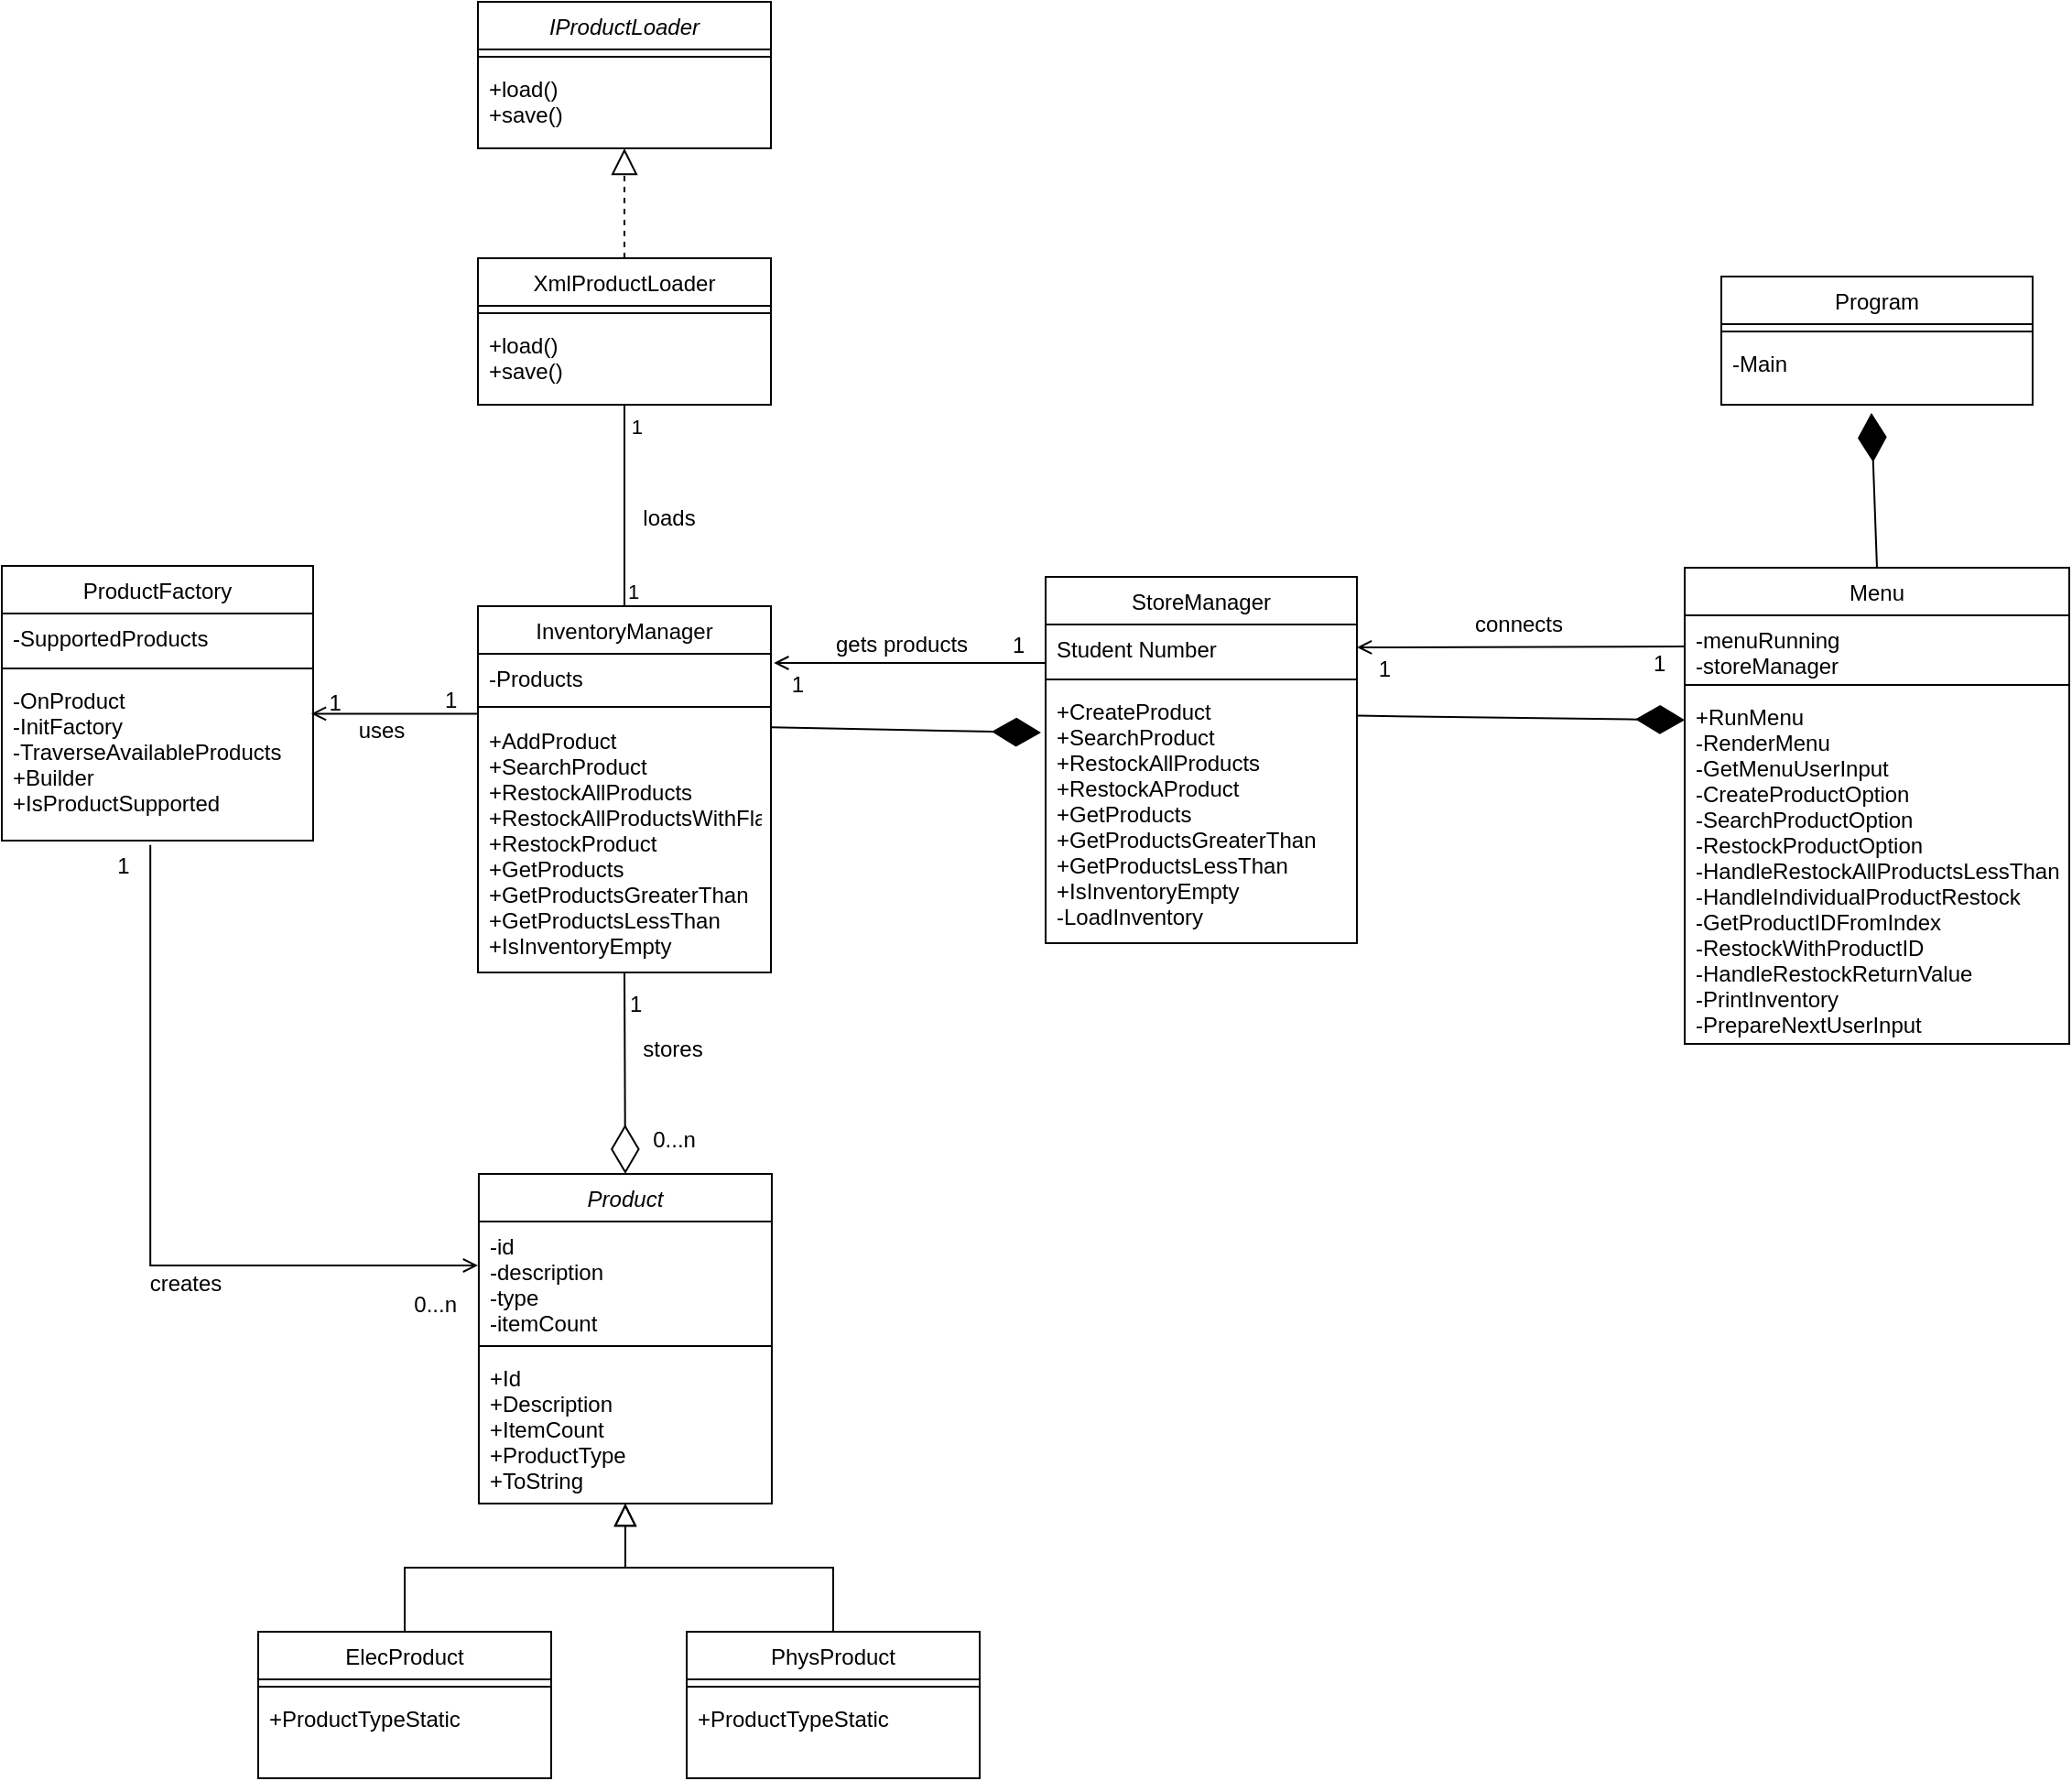 <mxfile version="20.8.16" type="device"><diagram id="C5RBs43oDa-KdzZeNtuy" name="Page-1"><mxGraphModel dx="2529" dy="2030" grid="1" gridSize="10" guides="1" tooltips="1" connect="1" arrows="1" fold="1" page="1" pageScale="1" pageWidth="827" pageHeight="1169" math="0" shadow="0"><root><mxCell id="WIyWlLk6GJQsqaUBKTNV-0"/><mxCell id="WIyWlLk6GJQsqaUBKTNV-1" parent="WIyWlLk6GJQsqaUBKTNV-0"/><mxCell id="zkfFHV4jXpPFQw0GAbJ--0" value="Product" style="swimlane;fontStyle=2;align=center;verticalAlign=top;childLayout=stackLayout;horizontal=1;startSize=26;horizontalStack=0;resizeParent=1;resizeLast=0;collapsible=1;marginBottom=0;rounded=0;shadow=0;strokeWidth=1;" parent="WIyWlLk6GJQsqaUBKTNV-1" vertex="1"><mxGeometry x="220.48" y="220" width="160" height="180" as="geometry"><mxRectangle x="230" y="140" width="160" height="26" as="alternateBounds"/></mxGeometry></mxCell><mxCell id="zkfFHV4jXpPFQw0GAbJ--2" value="-id&#10;-description&#10;-type&#10;-itemCount" style="text;align=left;verticalAlign=top;spacingLeft=4;spacingRight=4;overflow=hidden;rotatable=0;points=[[0,0.5],[1,0.5]];portConstraint=eastwest;rounded=0;shadow=0;html=0;" parent="zkfFHV4jXpPFQw0GAbJ--0" vertex="1"><mxGeometry y="26" width="160" height="64" as="geometry"/></mxCell><mxCell id="zkfFHV4jXpPFQw0GAbJ--4" value="" style="line;html=1;strokeWidth=1;align=left;verticalAlign=middle;spacingTop=-1;spacingLeft=3;spacingRight=3;rotatable=0;labelPosition=right;points=[];portConstraint=eastwest;" parent="zkfFHV4jXpPFQw0GAbJ--0" vertex="1"><mxGeometry y="90" width="160" height="8" as="geometry"/></mxCell><mxCell id="teCfnQunhUnKMAVGu_s2-44" value="+Id&#10;+Description&#10;+ItemCount&#10;+ProductType&#10;+ToString" style="text;align=left;verticalAlign=top;spacingLeft=4;spacingRight=4;overflow=hidden;rotatable=0;points=[[0,0.5],[1,0.5]];portConstraint=eastwest;rounded=0;shadow=0;html=0;" parent="zkfFHV4jXpPFQw0GAbJ--0" vertex="1"><mxGeometry y="98" width="160" height="82" as="geometry"/></mxCell><mxCell id="zkfFHV4jXpPFQw0GAbJ--6" value="ElecProduct" style="swimlane;fontStyle=0;align=center;verticalAlign=top;childLayout=stackLayout;horizontal=1;startSize=26;horizontalStack=0;resizeParent=1;resizeLast=0;collapsible=1;marginBottom=0;rounded=0;shadow=0;strokeWidth=1;" parent="WIyWlLk6GJQsqaUBKTNV-1" vertex="1"><mxGeometry x="100" y="470" width="160" height="80" as="geometry"><mxRectangle x="130" y="380" width="160" height="26" as="alternateBounds"/></mxGeometry></mxCell><mxCell id="zkfFHV4jXpPFQw0GAbJ--9" value="" style="line;html=1;strokeWidth=1;align=left;verticalAlign=middle;spacingTop=-1;spacingLeft=3;spacingRight=3;rotatable=0;labelPosition=right;points=[];portConstraint=eastwest;" parent="zkfFHV4jXpPFQw0GAbJ--6" vertex="1"><mxGeometry y="26" width="160" height="8" as="geometry"/></mxCell><mxCell id="zkfFHV4jXpPFQw0GAbJ--10" value="+ProductTypeStatic" style="text;align=left;verticalAlign=top;spacingLeft=4;spacingRight=4;overflow=hidden;rotatable=0;points=[[0,0.5],[1,0.5]];portConstraint=eastwest;fontStyle=0" parent="zkfFHV4jXpPFQw0GAbJ--6" vertex="1"><mxGeometry y="34" width="160" height="26" as="geometry"/></mxCell><mxCell id="zkfFHV4jXpPFQw0GAbJ--12" value="" style="endArrow=block;endSize=10;endFill=0;shadow=0;strokeWidth=1;rounded=0;edgeStyle=elbowEdgeStyle;elbow=vertical;" parent="WIyWlLk6GJQsqaUBKTNV-1" source="zkfFHV4jXpPFQw0GAbJ--6" target="zkfFHV4jXpPFQw0GAbJ--0" edge="1"><mxGeometry width="160" relative="1" as="geometry"><mxPoint x="210.48" y="273" as="sourcePoint"/><mxPoint x="210.48" y="273" as="targetPoint"/></mxGeometry></mxCell><mxCell id="zkfFHV4jXpPFQw0GAbJ--16" value="" style="endArrow=block;endSize=10;endFill=0;shadow=0;strokeWidth=1;rounded=0;edgeStyle=elbowEdgeStyle;elbow=vertical;exitX=0.5;exitY=0;exitDx=0;exitDy=0;" parent="WIyWlLk6GJQsqaUBKTNV-1" source="zSwf18RhyyL2rDajQpEE-3" target="zkfFHV4jXpPFQw0GAbJ--0" edge="1"><mxGeometry width="160" relative="1" as="geometry"><mxPoint x="420.48" y="430" as="sourcePoint"/><mxPoint x="320.48" y="341" as="targetPoint"/></mxGeometry></mxCell><mxCell id="zSwf18RhyyL2rDajQpEE-3" value="PhysProduct" style="swimlane;fontStyle=0;align=center;verticalAlign=top;childLayout=stackLayout;horizontal=1;startSize=26;horizontalStack=0;resizeParent=1;resizeLast=0;collapsible=1;marginBottom=0;rounded=0;shadow=0;strokeWidth=1;" parent="WIyWlLk6GJQsqaUBKTNV-1" vertex="1"><mxGeometry x="334" y="470" width="160" height="80" as="geometry"><mxRectangle x="130" y="380" width="160" height="26" as="alternateBounds"/></mxGeometry></mxCell><mxCell id="zSwf18RhyyL2rDajQpEE-5" value="" style="line;html=1;strokeWidth=1;align=left;verticalAlign=middle;spacingTop=-1;spacingLeft=3;spacingRight=3;rotatable=0;labelPosition=right;points=[];portConstraint=eastwest;" parent="zSwf18RhyyL2rDajQpEE-3" vertex="1"><mxGeometry y="26" width="160" height="8" as="geometry"/></mxCell><mxCell id="zSwf18RhyyL2rDajQpEE-6" value="+ProductTypeStatic" style="text;align=left;verticalAlign=top;spacingLeft=4;spacingRight=4;overflow=hidden;rotatable=0;points=[[0,0.5],[1,0.5]];portConstraint=eastwest;fontStyle=0" parent="zSwf18RhyyL2rDajQpEE-3" vertex="1"><mxGeometry y="34" width="160" height="26" as="geometry"/></mxCell><mxCell id="zSwf18RhyyL2rDajQpEE-7" value="InventoryManager" style="swimlane;fontStyle=0;align=center;verticalAlign=top;childLayout=stackLayout;horizontal=1;startSize=26;horizontalStack=0;resizeParent=1;resizeLast=0;collapsible=1;marginBottom=0;rounded=0;shadow=0;strokeWidth=1;" parent="WIyWlLk6GJQsqaUBKTNV-1" vertex="1"><mxGeometry x="220" y="-90" width="160" height="200" as="geometry"><mxRectangle x="230" y="140" width="160" height="26" as="alternateBounds"/></mxGeometry></mxCell><mxCell id="zSwf18RhyyL2rDajQpEE-8" value="-Products" style="text;align=left;verticalAlign=top;spacingLeft=4;spacingRight=4;overflow=hidden;rotatable=0;points=[[0,0.5],[1,0.5]];portConstraint=eastwest;rounded=0;shadow=0;html=0;" parent="zSwf18RhyyL2rDajQpEE-7" vertex="1"><mxGeometry y="26" width="160" height="24" as="geometry"/></mxCell><mxCell id="zSwf18RhyyL2rDajQpEE-9" value="" style="line;html=1;strokeWidth=1;align=left;verticalAlign=middle;spacingTop=-1;spacingLeft=3;spacingRight=3;rotatable=0;labelPosition=right;points=[];portConstraint=eastwest;" parent="zSwf18RhyyL2rDajQpEE-7" vertex="1"><mxGeometry y="50" width="160" height="10" as="geometry"/></mxCell><mxCell id="teCfnQunhUnKMAVGu_s2-38" value="+AddProduct&#10;+SearchProduct&#10;+RestockAllProducts&#10;+RestockAllProductsWithFlag&#10;+RestockProduct&#10;+GetProducts&#10;+GetProductsGreaterThan&#10;+GetProductsLessThan&#10;+IsInventoryEmpty&#10;" style="text;align=left;verticalAlign=top;spacingLeft=4;spacingRight=4;overflow=hidden;rotatable=0;points=[[0,0.5],[1,0.5]];portConstraint=eastwest;fontStyle=0" parent="zSwf18RhyyL2rDajQpEE-7" vertex="1"><mxGeometry y="60" width="160" height="140" as="geometry"/></mxCell><mxCell id="zSwf18RhyyL2rDajQpEE-13" value="" style="endArrow=diamondThin;endFill=1;endSize=24;html=1;rounded=0;entryX=-0.015;entryY=0.179;entryDx=0;entryDy=0;entryPerimeter=0;exitX=1.001;exitY=0.044;exitDx=0;exitDy=0;exitPerimeter=0;" parent="WIyWlLk6GJQsqaUBKTNV-1" target="zSwf18RhyyL2rDajQpEE-24" edge="1" source="teCfnQunhUnKMAVGu_s2-38"><mxGeometry width="160" relative="1" as="geometry"><mxPoint x="380" y="-31.42" as="sourcePoint"/><mxPoint x="517.6" y="-32.042" as="targetPoint"/></mxGeometry></mxCell><mxCell id="zSwf18RhyyL2rDajQpEE-17" value="Menu" style="swimlane;fontStyle=0;align=center;verticalAlign=top;childLayout=stackLayout;horizontal=1;startSize=26;horizontalStack=0;resizeParent=1;resizeLast=0;collapsible=1;marginBottom=0;rounded=0;shadow=0;strokeWidth=1;" parent="WIyWlLk6GJQsqaUBKTNV-1" vertex="1"><mxGeometry x="879" y="-111" width="210" height="260" as="geometry"><mxRectangle x="130" y="380" width="160" height="26" as="alternateBounds"/></mxGeometry></mxCell><mxCell id="zSwf18RhyyL2rDajQpEE-18" value="-menuRunning&#10;-storeManager" style="text;align=left;verticalAlign=top;spacingLeft=4;spacingRight=4;overflow=hidden;rotatable=0;points=[[0,0.5],[1,0.5]];portConstraint=eastwest;" parent="zSwf18RhyyL2rDajQpEE-17" vertex="1"><mxGeometry y="26" width="210" height="34" as="geometry"/></mxCell><mxCell id="zSwf18RhyyL2rDajQpEE-19" value="" style="line;html=1;strokeWidth=1;align=left;verticalAlign=middle;spacingTop=-1;spacingLeft=3;spacingRight=3;rotatable=0;labelPosition=right;points=[];portConstraint=eastwest;" parent="zSwf18RhyyL2rDajQpEE-17" vertex="1"><mxGeometry y="60" width="210" height="8" as="geometry"/></mxCell><mxCell id="zSwf18RhyyL2rDajQpEE-20" value="+RunMenu&#10;-RenderMenu&#10;-GetMenuUserInput&#10;-CreateProductOption&#10;-SearchProductOption&#10;-RestockProductOption&#10;-HandleRestockAllProductsLessThanN&#10;-HandleIndividualProductRestock&#10;-GetProductIDFromIndex&#10;-RestockWithProductID&#10;-HandleRestockReturnValue&#10;-PrintInventory&#10;-PrepareNextUserInput" style="text;align=left;verticalAlign=top;spacingLeft=4;spacingRight=4;overflow=hidden;rotatable=0;points=[[0,0.5],[1,0.5]];portConstraint=eastwest;fontStyle=0" parent="zSwf18RhyyL2rDajQpEE-17" vertex="1"><mxGeometry y="68" width="210" height="192" as="geometry"/></mxCell><mxCell id="zSwf18RhyyL2rDajQpEE-21" value="StoreManager" style="swimlane;fontStyle=0;align=center;verticalAlign=top;childLayout=stackLayout;horizontal=1;startSize=26;horizontalStack=0;resizeParent=1;resizeLast=0;collapsible=1;marginBottom=0;rounded=0;shadow=0;strokeWidth=1;" parent="WIyWlLk6GJQsqaUBKTNV-1" vertex="1"><mxGeometry x="530" y="-106" width="170" height="200" as="geometry"><mxRectangle x="130" y="380" width="160" height="26" as="alternateBounds"/></mxGeometry></mxCell><mxCell id="zSwf18RhyyL2rDajQpEE-22" value="Student Number" style="text;align=left;verticalAlign=top;spacingLeft=4;spacingRight=4;overflow=hidden;rotatable=0;points=[[0,0.5],[1,0.5]];portConstraint=eastwest;" parent="zSwf18RhyyL2rDajQpEE-21" vertex="1"><mxGeometry y="26" width="170" height="26" as="geometry"/></mxCell><mxCell id="zSwf18RhyyL2rDajQpEE-23" value="" style="line;html=1;strokeWidth=1;align=left;verticalAlign=middle;spacingTop=-1;spacingLeft=3;spacingRight=3;rotatable=0;labelPosition=right;points=[];portConstraint=eastwest;" parent="zSwf18RhyyL2rDajQpEE-21" vertex="1"><mxGeometry y="52" width="170" height="8" as="geometry"/></mxCell><mxCell id="zSwf18RhyyL2rDajQpEE-24" value="+CreateProduct&#10;+SearchProduct&#10;+RestockAllProducts&#10;+RestockAProduct&#10;+GetProducts&#10;+GetProductsGreaterThan&#10;+GetProductsLessThan&#10;+IsInventoryEmpty&#10;-LoadInventory&#10;&#10;" style="text;align=left;verticalAlign=top;spacingLeft=4;spacingRight=4;overflow=hidden;rotatable=0;points=[[0,0.5],[1,0.5]];portConstraint=eastwest;fontStyle=0" parent="zSwf18RhyyL2rDajQpEE-21" vertex="1"><mxGeometry y="60" width="170" height="140" as="geometry"/></mxCell><mxCell id="zSwf18RhyyL2rDajQpEE-25" value="" style="endArrow=diamondThin;endFill=1;endSize=24;html=1;rounded=0;entryX=0;entryY=0.079;entryDx=0;entryDy=0;entryPerimeter=0;" parent="WIyWlLk6GJQsqaUBKTNV-1" target="zSwf18RhyyL2rDajQpEE-20" edge="1"><mxGeometry width="160" relative="1" as="geometry"><mxPoint x="700" y="-30.21" as="sourcePoint"/><mxPoint x="800" y="-32" as="targetPoint"/></mxGeometry></mxCell><mxCell id="zSwf18RhyyL2rDajQpEE-26" value="" style="endArrow=diamondThin;endFill=1;endSize=24;html=1;rounded=0;entryX=0.482;entryY=1.124;entryDx=0;entryDy=0;entryPerimeter=0;exitX=0.5;exitY=0;exitDx=0;exitDy=0;" parent="WIyWlLk6GJQsqaUBKTNV-1" source="zSwf18RhyyL2rDajQpEE-17" target="zSwf18RhyyL2rDajQpEE-30" edge="1"><mxGeometry width="160" relative="1" as="geometry"><mxPoint x="1106" y="-37.5" as="sourcePoint"/><mxPoint x="1231.3" y="-39.998" as="targetPoint"/></mxGeometry></mxCell><mxCell id="zSwf18RhyyL2rDajQpEE-27" value="Program" style="swimlane;fontStyle=0;align=center;verticalAlign=top;childLayout=stackLayout;horizontal=1;startSize=26;horizontalStack=0;resizeParent=1;resizeLast=0;collapsible=1;marginBottom=0;rounded=0;shadow=0;strokeWidth=1;" parent="WIyWlLk6GJQsqaUBKTNV-1" vertex="1"><mxGeometry x="899" y="-270" width="170" height="70" as="geometry"><mxRectangle x="130" y="380" width="160" height="26" as="alternateBounds"/></mxGeometry></mxCell><mxCell id="zSwf18RhyyL2rDajQpEE-29" value="" style="line;html=1;strokeWidth=1;align=left;verticalAlign=middle;spacingTop=-1;spacingLeft=3;spacingRight=3;rotatable=0;labelPosition=right;points=[];portConstraint=eastwest;" parent="zSwf18RhyyL2rDajQpEE-27" vertex="1"><mxGeometry y="26" width="170" height="8" as="geometry"/></mxCell><mxCell id="zSwf18RhyyL2rDajQpEE-30" value="-Main" style="text;align=left;verticalAlign=top;spacingLeft=4;spacingRight=4;overflow=hidden;rotatable=0;points=[[0,0.5],[1,0.5]];portConstraint=eastwest;fontStyle=0" parent="zSwf18RhyyL2rDajQpEE-27" vertex="1"><mxGeometry y="34" width="170" height="36" as="geometry"/></mxCell><mxCell id="zSwf18RhyyL2rDajQpEE-35" value="XmlProductLoader" style="swimlane;fontStyle=0;align=center;verticalAlign=top;childLayout=stackLayout;horizontal=1;startSize=26;horizontalStack=0;resizeParent=1;resizeLast=0;collapsible=1;marginBottom=0;rounded=0;shadow=0;strokeWidth=1;" parent="WIyWlLk6GJQsqaUBKTNV-1" vertex="1"><mxGeometry x="220" y="-280" width="160" height="80" as="geometry"><mxRectangle x="230" y="140" width="160" height="26" as="alternateBounds"/></mxGeometry></mxCell><mxCell id="zSwf18RhyyL2rDajQpEE-37" value="" style="line;html=1;strokeWidth=1;align=left;verticalAlign=middle;spacingTop=-1;spacingLeft=3;spacingRight=3;rotatable=0;labelPosition=right;points=[];portConstraint=eastwest;" parent="zSwf18RhyyL2rDajQpEE-35" vertex="1"><mxGeometry y="26" width="160" height="8" as="geometry"/></mxCell><mxCell id="zSwf18RhyyL2rDajQpEE-39" value="+load()&#10;+save()" style="text;align=left;verticalAlign=top;spacingLeft=4;spacingRight=4;overflow=hidden;rotatable=0;points=[[0,0.5],[1,0.5]];portConstraint=eastwest;rounded=0;shadow=0;html=0;" parent="zSwf18RhyyL2rDajQpEE-35" vertex="1"><mxGeometry y="34" width="160" height="46" as="geometry"/></mxCell><mxCell id="zSwf18RhyyL2rDajQpEE-40" value="" style="endArrow=block;dashed=1;endFill=0;endSize=12;html=1;rounded=0;exitX=0.5;exitY=0;exitDx=0;exitDy=0;entryX=0.5;entryY=1;entryDx=0;entryDy=0;" parent="WIyWlLk6GJQsqaUBKTNV-1" source="zSwf18RhyyL2rDajQpEE-35" target="zSwf18RhyyL2rDajQpEE-41" edge="1"><mxGeometry width="160" relative="1" as="geometry"><mxPoint x="300" y="-350" as="sourcePoint"/><mxPoint x="300" y="-370" as="targetPoint"/></mxGeometry></mxCell><mxCell id="zSwf18RhyyL2rDajQpEE-41" value="IProductLoader" style="swimlane;fontStyle=2;align=center;verticalAlign=top;childLayout=stackLayout;horizontal=1;startSize=26;horizontalStack=0;resizeParent=1;resizeLast=0;collapsible=1;marginBottom=0;rounded=0;shadow=0;strokeWidth=1;" parent="WIyWlLk6GJQsqaUBKTNV-1" vertex="1"><mxGeometry x="220" y="-420" width="160" height="80" as="geometry"><mxRectangle x="230" y="140" width="160" height="26" as="alternateBounds"/></mxGeometry></mxCell><mxCell id="zSwf18RhyyL2rDajQpEE-43" value="" style="line;html=1;strokeWidth=1;align=left;verticalAlign=middle;spacingTop=-1;spacingLeft=3;spacingRight=3;rotatable=0;labelPosition=right;points=[];portConstraint=eastwest;" parent="zSwf18RhyyL2rDajQpEE-41" vertex="1"><mxGeometry y="26" width="160" height="8" as="geometry"/></mxCell><mxCell id="zSwf18RhyyL2rDajQpEE-44" value="+load()&#10;+save()" style="text;align=left;verticalAlign=top;spacingLeft=4;spacingRight=4;overflow=hidden;rotatable=0;points=[[0,0.5],[1,0.5]];portConstraint=eastwest;rounded=0;shadow=0;html=0;" parent="zSwf18RhyyL2rDajQpEE-41" vertex="1"><mxGeometry y="34" width="160" height="46" as="geometry"/></mxCell><mxCell id="teCfnQunhUnKMAVGu_s2-0" value="" style="endArrow=open;shadow=0;strokeWidth=1;rounded=0;endFill=1;edgeStyle=elbowEdgeStyle;elbow=vertical;exitX=0;exitY=0.769;exitDx=0;exitDy=0;exitPerimeter=0;entryX=1.01;entryY=0.235;entryDx=0;entryDy=0;entryPerimeter=0;" parent="WIyWlLk6GJQsqaUBKTNV-1" source="zSwf18RhyyL2rDajQpEE-22" target="zSwf18RhyyL2rDajQpEE-8" edge="1"><mxGeometry x="0.5" y="41" relative="1" as="geometry"><mxPoint x="440" y="-82.898" as="sourcePoint"/><mxPoint x="453.76" y="-160.0" as="targetPoint"/><mxPoint x="-40" y="32" as="offset"/></mxGeometry></mxCell><mxCell id="teCfnQunhUnKMAVGu_s2-1" value="1" style="resizable=0;align=left;verticalAlign=bottom;labelBackgroundColor=none;fontSize=12;" parent="teCfnQunhUnKMAVGu_s2-0" connectable="0" vertex="1"><mxGeometry x="-1" relative="1" as="geometry"><mxPoint x="-20" as="offset"/></mxGeometry></mxCell><mxCell id="teCfnQunhUnKMAVGu_s2-2" value="1" style="resizable=0;align=right;verticalAlign=bottom;labelBackgroundColor=none;fontSize=12;" parent="teCfnQunhUnKMAVGu_s2-0" connectable="0" vertex="1"><mxGeometry x="1" relative="1" as="geometry"><mxPoint x="18" y="20" as="offset"/></mxGeometry></mxCell><mxCell id="teCfnQunhUnKMAVGu_s2-3" value="gets products" style="text;html=1;resizable=0;points=[];;align=center;verticalAlign=middle;labelBackgroundColor=none;rounded=0;shadow=0;strokeWidth=1;fontSize=12;" parent="teCfnQunhUnKMAVGu_s2-0" vertex="1" connectable="0"><mxGeometry x="0.5" y="49" relative="1" as="geometry"><mxPoint x="32" y="-59" as="offset"/></mxGeometry></mxCell><mxCell id="teCfnQunhUnKMAVGu_s2-8" value="" style="endArrow=none;html=1;edgeStyle=orthogonalEdgeStyle;rounded=0;exitX=0.5;exitY=0;exitDx=0;exitDy=0;entryX=0.5;entryY=1;entryDx=0;entryDy=0;" parent="WIyWlLk6GJQsqaUBKTNV-1" source="zSwf18RhyyL2rDajQpEE-7" target="zSwf18RhyyL2rDajQpEE-35" edge="1"><mxGeometry relative="1" as="geometry"><mxPoint x="570" y="-170" as="sourcePoint"/><mxPoint x="730" y="-170" as="targetPoint"/></mxGeometry></mxCell><mxCell id="teCfnQunhUnKMAVGu_s2-9" value="1" style="edgeLabel;resizable=0;html=1;align=left;verticalAlign=bottom;" parent="teCfnQunhUnKMAVGu_s2-8" connectable="0" vertex="1"><mxGeometry x="-1" relative="1" as="geometry"/></mxCell><mxCell id="teCfnQunhUnKMAVGu_s2-10" value="1" style="edgeLabel;resizable=0;html=1;align=right;verticalAlign=bottom;" parent="teCfnQunhUnKMAVGu_s2-8" connectable="0" vertex="1"><mxGeometry x="1" relative="1" as="geometry"><mxPoint x="10" y="20" as="offset"/></mxGeometry></mxCell><mxCell id="teCfnQunhUnKMAVGu_s2-11" value="loads" style="text;html=1;resizable=0;points=[];;align=center;verticalAlign=middle;labelBackgroundColor=none;rounded=0;shadow=0;strokeWidth=1;fontSize=12;" parent="WIyWlLk6GJQsqaUBKTNV-1" vertex="1" connectable="0"><mxGeometry x="110.0" y="-70.001" as="geometry"><mxPoint x="214" y="-68" as="offset"/></mxGeometry></mxCell><mxCell id="teCfnQunhUnKMAVGu_s2-15" value="ProductFactory" style="swimlane;fontStyle=0;align=center;verticalAlign=top;childLayout=stackLayout;horizontal=1;startSize=26;horizontalStack=0;resizeParent=1;resizeLast=0;collapsible=1;marginBottom=0;rounded=0;shadow=0;strokeWidth=1;" parent="WIyWlLk6GJQsqaUBKTNV-1" vertex="1"><mxGeometry x="-40" y="-112" width="170" height="150" as="geometry"><mxRectangle x="130" y="380" width="160" height="26" as="alternateBounds"/></mxGeometry></mxCell><mxCell id="teCfnQunhUnKMAVGu_s2-16" value="-SupportedProducts" style="text;align=left;verticalAlign=top;spacingLeft=4;spacingRight=4;overflow=hidden;rotatable=0;points=[[0,0.5],[1,0.5]];portConstraint=eastwest;" parent="teCfnQunhUnKMAVGu_s2-15" vertex="1"><mxGeometry y="26" width="170" height="26" as="geometry"/></mxCell><mxCell id="teCfnQunhUnKMAVGu_s2-17" value="" style="line;html=1;strokeWidth=1;align=left;verticalAlign=middle;spacingTop=-1;spacingLeft=3;spacingRight=3;rotatable=0;labelPosition=right;points=[];portConstraint=eastwest;" parent="teCfnQunhUnKMAVGu_s2-15" vertex="1"><mxGeometry y="52" width="170" height="8" as="geometry"/></mxCell><mxCell id="teCfnQunhUnKMAVGu_s2-37" value="-OnProduct&#10;-InitFactory&#10;-TraverseAvailableProducts&#10;+Builder&#10;+IsProductSupported" style="text;align=left;verticalAlign=top;spacingLeft=4;spacingRight=4;overflow=hidden;rotatable=0;points=[[0,0.5],[1,0.5]];portConstraint=eastwest;rounded=0;shadow=0;html=0;" parent="teCfnQunhUnKMAVGu_s2-15" vertex="1"><mxGeometry y="60" width="170" height="80" as="geometry"/></mxCell><mxCell id="teCfnQunhUnKMAVGu_s2-19" value="" style="endArrow=open;shadow=0;strokeWidth=1;rounded=0;endFill=1;edgeStyle=elbowEdgeStyle;elbow=vertical;exitX=0.477;exitY=1.027;exitDx=0;exitDy=0;exitPerimeter=0;" parent="WIyWlLk6GJQsqaUBKTNV-1" edge="1"><mxGeometry x="0.5" y="41" relative="1" as="geometry"><mxPoint x="41.09" y="40.43" as="sourcePoint"/><mxPoint x="220" y="270" as="targetPoint"/><mxPoint x="-40" y="32" as="offset"/><Array as="points"><mxPoint x="100" y="270"/></Array></mxGeometry></mxCell><mxCell id="teCfnQunhUnKMAVGu_s2-20" value="1" style="resizable=0;align=left;verticalAlign=bottom;labelBackgroundColor=none;fontSize=12;" parent="teCfnQunhUnKMAVGu_s2-19" connectable="0" vertex="1"><mxGeometry x="-1" relative="1" as="geometry"><mxPoint x="-20" y="20" as="offset"/></mxGeometry></mxCell><mxCell id="teCfnQunhUnKMAVGu_s2-21" value="0...n" style="resizable=0;align=right;verticalAlign=bottom;labelBackgroundColor=none;fontSize=12;" parent="teCfnQunhUnKMAVGu_s2-19" connectable="0" vertex="1"><mxGeometry x="1" relative="1" as="geometry"><mxPoint x="-10" y="30" as="offset"/></mxGeometry></mxCell><mxCell id="teCfnQunhUnKMAVGu_s2-22" value="creates" style="text;html=1;resizable=0;points=[];;align=center;verticalAlign=middle;labelBackgroundColor=none;rounded=0;shadow=0;strokeWidth=1;fontSize=12;" parent="teCfnQunhUnKMAVGu_s2-19" vertex="1" connectable="0"><mxGeometry x="0.5" y="49" relative="1" as="geometry"><mxPoint x="-58" y="59" as="offset"/></mxGeometry></mxCell><mxCell id="teCfnQunhUnKMAVGu_s2-29" value="" style="endArrow=open;shadow=0;strokeWidth=1;rounded=0;endFill=1;edgeStyle=elbowEdgeStyle;elbow=vertical;exitX=0;exitY=0.769;exitDx=0;exitDy=0;exitPerimeter=0;entryX=0.994;entryY=0.227;entryDx=0;entryDy=0;entryPerimeter=0;" parent="WIyWlLk6GJQsqaUBKTNV-1" edge="1"><mxGeometry x="0.5" y="41" relative="1" as="geometry"><mxPoint x="220" y="-39.996" as="sourcePoint"/><mxPoint x="128.98" y="-31.57" as="targetPoint"/><mxPoint x="-40" y="32" as="offset"/><Array as="points"><mxPoint x="130" y="-31.3"/></Array></mxGeometry></mxCell><mxCell id="teCfnQunhUnKMAVGu_s2-30" value="1" style="resizable=0;align=left;verticalAlign=bottom;labelBackgroundColor=none;fontSize=12;" parent="teCfnQunhUnKMAVGu_s2-29" connectable="0" vertex="1"><mxGeometry x="-1" relative="1" as="geometry"><mxPoint x="-20" y="10" as="offset"/></mxGeometry></mxCell><mxCell id="teCfnQunhUnKMAVGu_s2-31" value="1" style="resizable=0;align=right;verticalAlign=bottom;labelBackgroundColor=none;fontSize=12;" parent="teCfnQunhUnKMAVGu_s2-29" connectable="0" vertex="1"><mxGeometry x="1" relative="1" as="geometry"><mxPoint x="18" y="3" as="offset"/></mxGeometry></mxCell><mxCell id="teCfnQunhUnKMAVGu_s2-32" value="uses" style="text;html=1;resizable=0;points=[];;align=center;verticalAlign=middle;labelBackgroundColor=none;rounded=0;shadow=0;strokeWidth=1;fontSize=12;" parent="teCfnQunhUnKMAVGu_s2-29" vertex="1" connectable="0"><mxGeometry x="0.5" y="49" relative="1" as="geometry"><mxPoint x="13" y="-40" as="offset"/></mxGeometry></mxCell><mxCell id="teCfnQunhUnKMAVGu_s2-33" value="" style="endArrow=open;shadow=0;strokeWidth=1;rounded=0;endFill=1;edgeStyle=elbowEdgeStyle;elbow=vertical;exitX=0;exitY=0.5;exitDx=0;exitDy=0;entryX=1;entryY=0.5;entryDx=0;entryDy=0;" parent="WIyWlLk6GJQsqaUBKTNV-1" source="zSwf18RhyyL2rDajQpEE-18" target="zSwf18RhyyL2rDajQpEE-22" edge="1"><mxGeometry x="0.5" y="41" relative="1" as="geometry"><mxPoint x="770" y="-68.696" as="sourcePoint"/><mxPoint x="740" y="-68" as="targetPoint"/><mxPoint x="-40" y="32" as="offset"/></mxGeometry></mxCell><mxCell id="teCfnQunhUnKMAVGu_s2-34" value="1" style="resizable=0;align=left;verticalAlign=bottom;labelBackgroundColor=none;fontSize=12;" parent="teCfnQunhUnKMAVGu_s2-33" connectable="0" vertex="1"><mxGeometry x="-1" relative="1" as="geometry"><mxPoint x="-19" y="18" as="offset"/></mxGeometry></mxCell><mxCell id="teCfnQunhUnKMAVGu_s2-35" value="1" style="resizable=0;align=right;verticalAlign=bottom;labelBackgroundColor=none;fontSize=12;" parent="teCfnQunhUnKMAVGu_s2-33" connectable="0" vertex="1"><mxGeometry x="1" relative="1" as="geometry"><mxPoint x="20" y="20" as="offset"/></mxGeometry></mxCell><mxCell id="teCfnQunhUnKMAVGu_s2-36" value="connects" style="text;html=1;resizable=0;points=[];;align=center;verticalAlign=middle;labelBackgroundColor=none;rounded=0;shadow=0;strokeWidth=1;fontSize=12;" parent="teCfnQunhUnKMAVGu_s2-33" vertex="1" connectable="0"><mxGeometry x="0.5" y="49" relative="1" as="geometry"><mxPoint x="43" y="-62" as="offset"/></mxGeometry></mxCell><mxCell id="teCfnQunhUnKMAVGu_s2-39" value="" style="endArrow=diamondThin;endFill=0;endSize=24;html=1;rounded=0;exitX=0.5;exitY=1;exitDx=0;exitDy=0;entryX=0.5;entryY=0;entryDx=0;entryDy=0;" parent="WIyWlLk6GJQsqaUBKTNV-1" source="zSwf18RhyyL2rDajQpEE-7" target="zkfFHV4jXpPFQw0GAbJ--0" edge="1"><mxGeometry width="160" relative="1" as="geometry"><mxPoint x="390" y="130" as="sourcePoint"/><mxPoint x="550" y="130" as="targetPoint"/><Array as="points"/></mxGeometry></mxCell><mxCell id="teCfnQunhUnKMAVGu_s2-40" value="stores" style="text;html=1;resizable=0;points=[];;align=center;verticalAlign=middle;labelBackgroundColor=none;rounded=0;shadow=0;strokeWidth=1;fontSize=12;" parent="WIyWlLk6GJQsqaUBKTNV-1" vertex="1" connectable="0"><mxGeometry x="300.48" y="170" as="geometry"><mxPoint x="25" y="-18" as="offset"/></mxGeometry></mxCell><mxCell id="teCfnQunhUnKMAVGu_s2-41" value="1" style="resizable=0;align=left;verticalAlign=bottom;labelBackgroundColor=none;fontSize=12;" parent="WIyWlLk6GJQsqaUBKTNV-1" connectable="0" vertex="1"><mxGeometry x="280" y="150" as="geometry"><mxPoint x="21" y="-14" as="offset"/></mxGeometry></mxCell><mxCell id="teCfnQunhUnKMAVGu_s2-42" value="0...n" style="resizable=0;align=right;verticalAlign=bottom;labelBackgroundColor=none;fontSize=12;" parent="WIyWlLk6GJQsqaUBKTNV-1" connectable="0" vertex="1"><mxGeometry x="340.48" y="210" as="geometry"/></mxCell></root></mxGraphModel></diagram></mxfile>